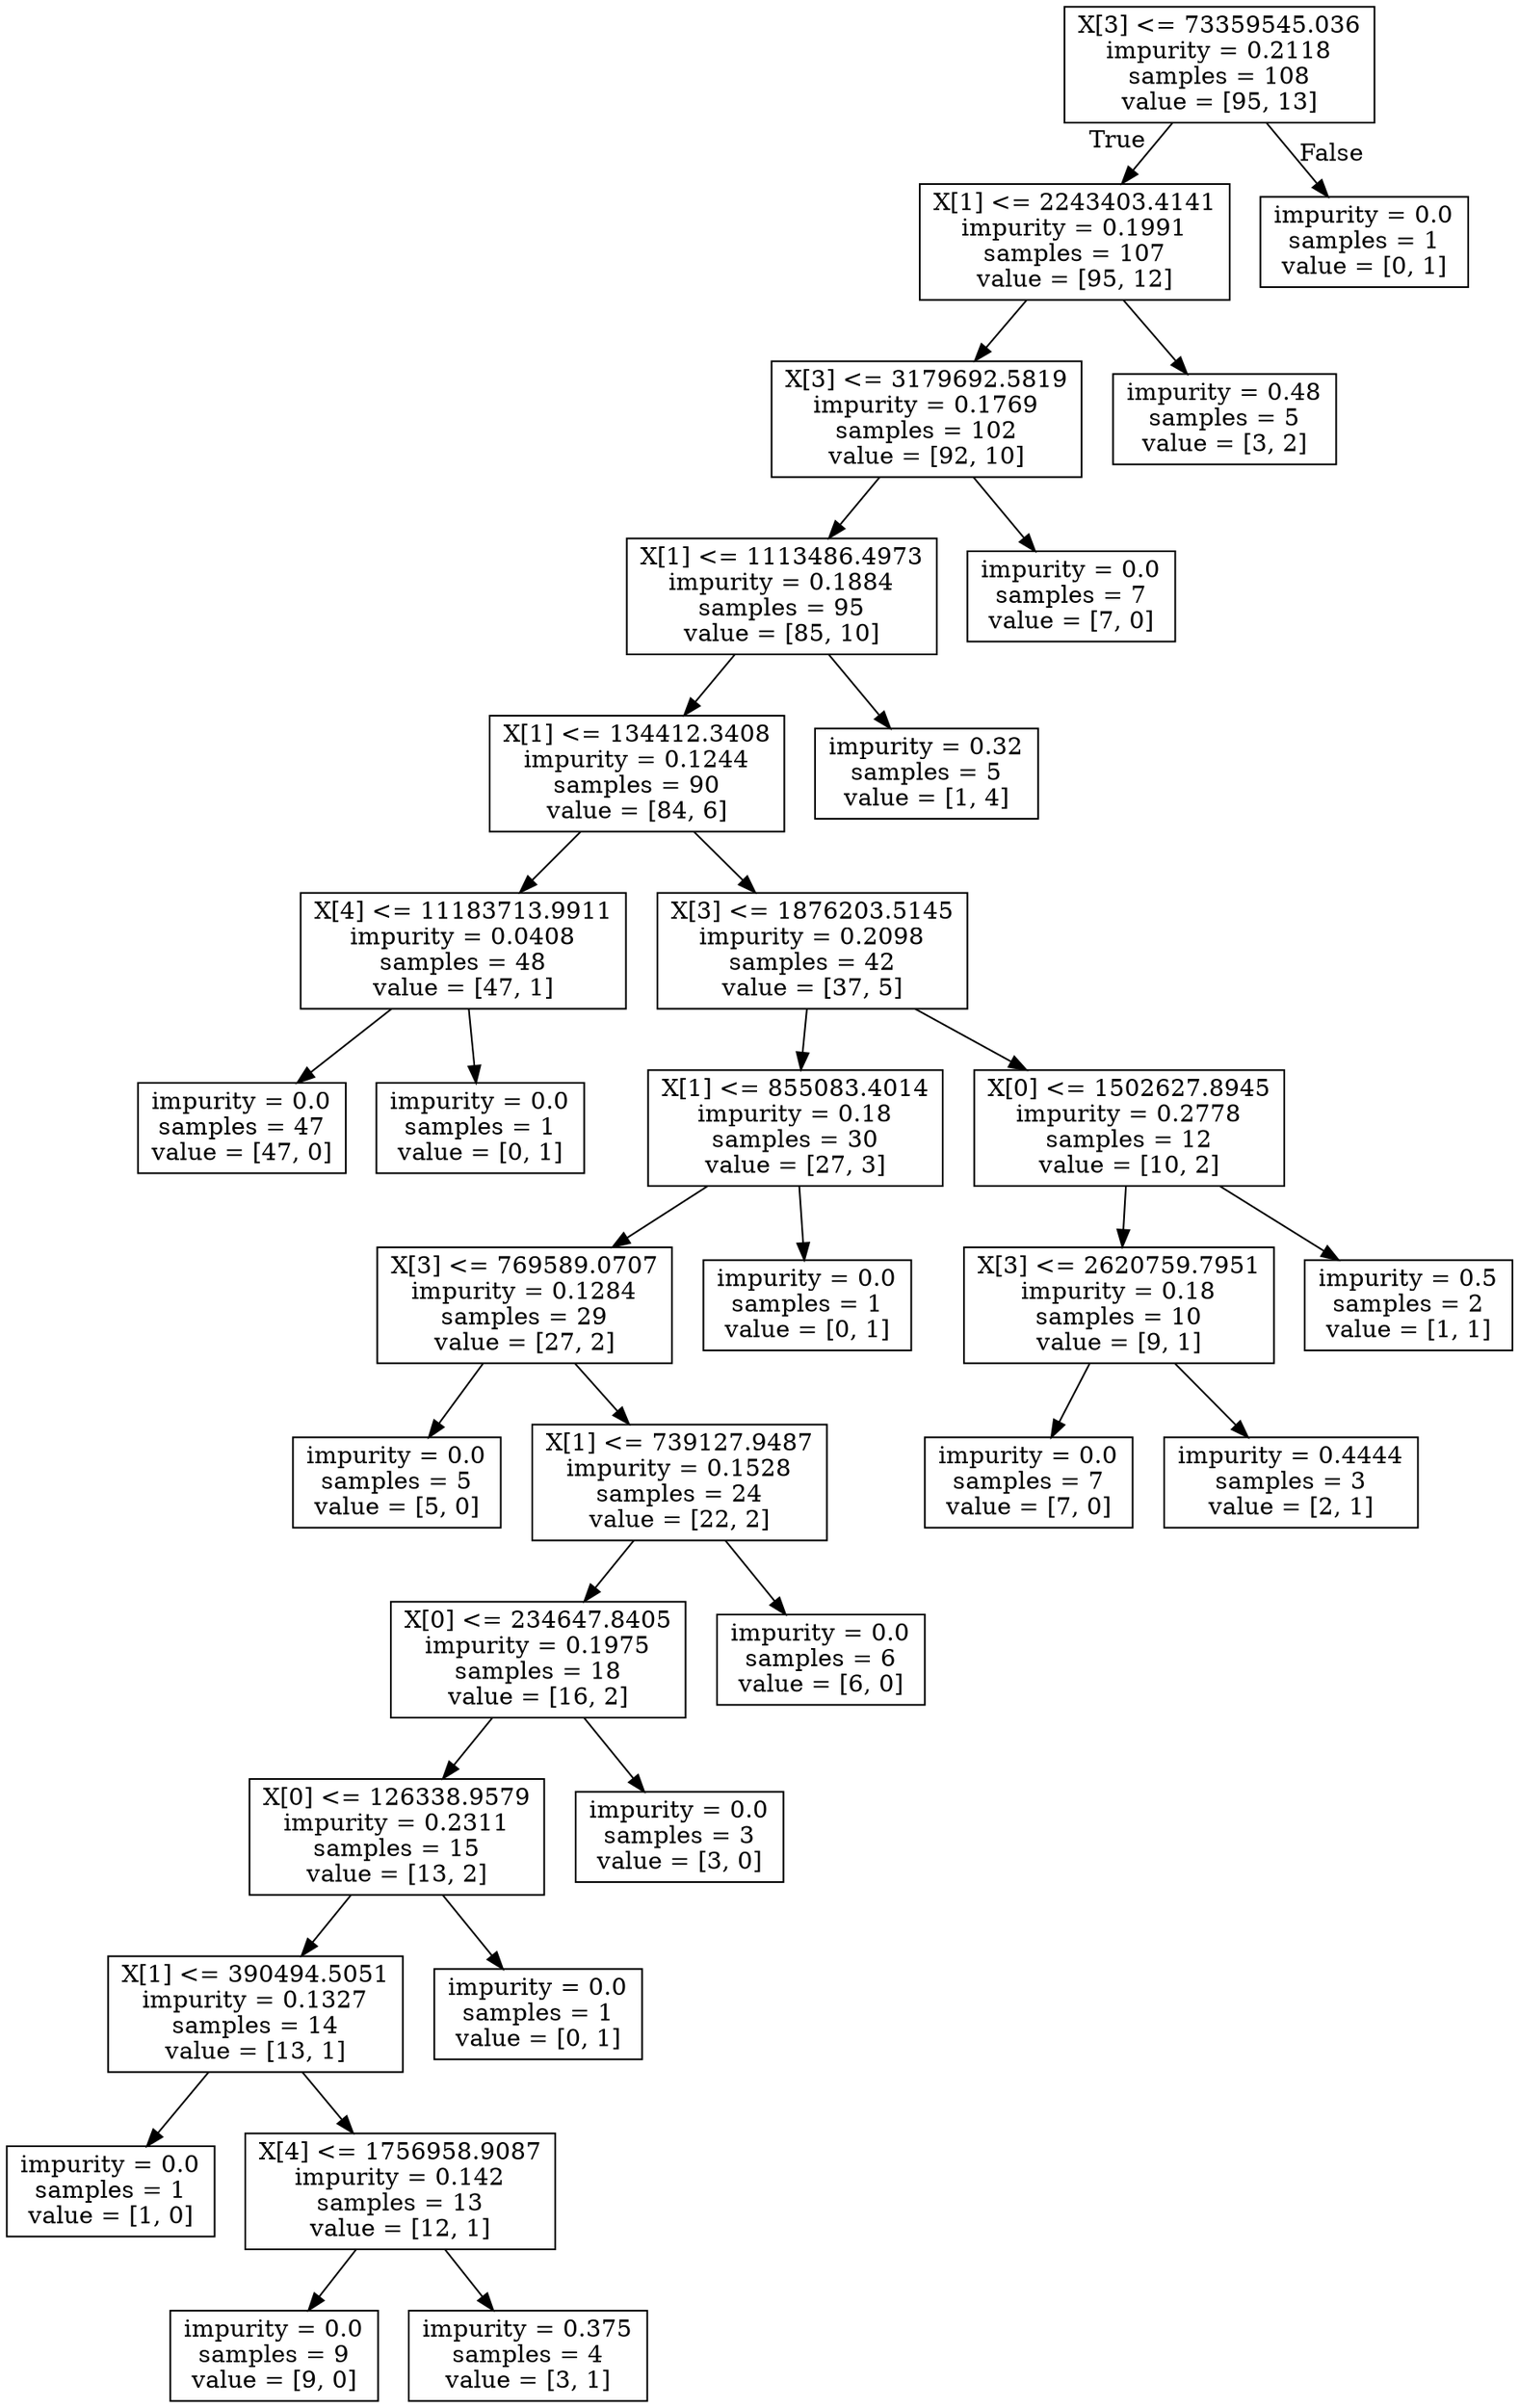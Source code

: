 digraph Tree {
node [shape=box] ;
0 [label="X[3] <= 73359545.036\nimpurity = 0.2118\nsamples = 108\nvalue = [95, 13]"] ;
1 [label="X[1] <= 2243403.4141\nimpurity = 0.1991\nsamples = 107\nvalue = [95, 12]"] ;
0 -> 1 [labeldistance=2.5, labelangle=45, headlabel="True"] ;
2 [label="X[3] <= 3179692.5819\nimpurity = 0.1769\nsamples = 102\nvalue = [92, 10]"] ;
1 -> 2 ;
3 [label="X[1] <= 1113486.4973\nimpurity = 0.1884\nsamples = 95\nvalue = [85, 10]"] ;
2 -> 3 ;
4 [label="X[1] <= 134412.3408\nimpurity = 0.1244\nsamples = 90\nvalue = [84, 6]"] ;
3 -> 4 ;
5 [label="X[4] <= 11183713.9911\nimpurity = 0.0408\nsamples = 48\nvalue = [47, 1]"] ;
4 -> 5 ;
6 [label="impurity = 0.0\nsamples = 47\nvalue = [47, 0]"] ;
5 -> 6 ;
7 [label="impurity = 0.0\nsamples = 1\nvalue = [0, 1]"] ;
5 -> 7 ;
8 [label="X[3] <= 1876203.5145\nimpurity = 0.2098\nsamples = 42\nvalue = [37, 5]"] ;
4 -> 8 ;
9 [label="X[1] <= 855083.4014\nimpurity = 0.18\nsamples = 30\nvalue = [27, 3]"] ;
8 -> 9 ;
10 [label="X[3] <= 769589.0707\nimpurity = 0.1284\nsamples = 29\nvalue = [27, 2]"] ;
9 -> 10 ;
11 [label="impurity = 0.0\nsamples = 5\nvalue = [5, 0]"] ;
10 -> 11 ;
12 [label="X[1] <= 739127.9487\nimpurity = 0.1528\nsamples = 24\nvalue = [22, 2]"] ;
10 -> 12 ;
13 [label="X[0] <= 234647.8405\nimpurity = 0.1975\nsamples = 18\nvalue = [16, 2]"] ;
12 -> 13 ;
14 [label="X[0] <= 126338.9579\nimpurity = 0.2311\nsamples = 15\nvalue = [13, 2]"] ;
13 -> 14 ;
15 [label="X[1] <= 390494.5051\nimpurity = 0.1327\nsamples = 14\nvalue = [13, 1]"] ;
14 -> 15 ;
16 [label="impurity = 0.0\nsamples = 1\nvalue = [1, 0]"] ;
15 -> 16 ;
17 [label="X[4] <= 1756958.9087\nimpurity = 0.142\nsamples = 13\nvalue = [12, 1]"] ;
15 -> 17 ;
18 [label="impurity = 0.0\nsamples = 9\nvalue = [9, 0]"] ;
17 -> 18 ;
19 [label="impurity = 0.375\nsamples = 4\nvalue = [3, 1]"] ;
17 -> 19 ;
20 [label="impurity = 0.0\nsamples = 1\nvalue = [0, 1]"] ;
14 -> 20 ;
21 [label="impurity = 0.0\nsamples = 3\nvalue = [3, 0]"] ;
13 -> 21 ;
22 [label="impurity = 0.0\nsamples = 6\nvalue = [6, 0]"] ;
12 -> 22 ;
23 [label="impurity = 0.0\nsamples = 1\nvalue = [0, 1]"] ;
9 -> 23 ;
24 [label="X[0] <= 1502627.8945\nimpurity = 0.2778\nsamples = 12\nvalue = [10, 2]"] ;
8 -> 24 ;
25 [label="X[3] <= 2620759.7951\nimpurity = 0.18\nsamples = 10\nvalue = [9, 1]"] ;
24 -> 25 ;
26 [label="impurity = 0.0\nsamples = 7\nvalue = [7, 0]"] ;
25 -> 26 ;
27 [label="impurity = 0.4444\nsamples = 3\nvalue = [2, 1]"] ;
25 -> 27 ;
28 [label="impurity = 0.5\nsamples = 2\nvalue = [1, 1]"] ;
24 -> 28 ;
29 [label="impurity = 0.32\nsamples = 5\nvalue = [1, 4]"] ;
3 -> 29 ;
30 [label="impurity = 0.0\nsamples = 7\nvalue = [7, 0]"] ;
2 -> 30 ;
31 [label="impurity = 0.48\nsamples = 5\nvalue = [3, 2]"] ;
1 -> 31 ;
32 [label="impurity = 0.0\nsamples = 1\nvalue = [0, 1]"] ;
0 -> 32 [labeldistance=2.5, labelangle=-45, headlabel="False"] ;
}